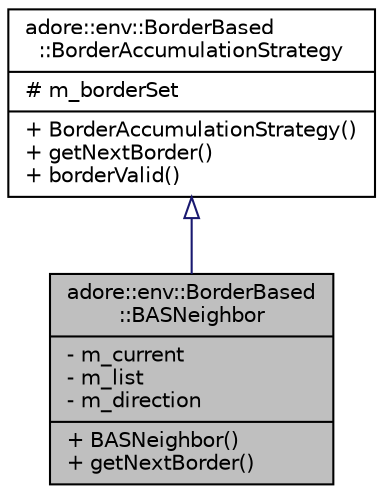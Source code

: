 digraph "adore::env::BorderBased::BASNeighbor"
{
 // LATEX_PDF_SIZE
  edge [fontname="Helvetica",fontsize="10",labelfontname="Helvetica",labelfontsize="10"];
  node [fontname="Helvetica",fontsize="10",shape=record];
  Node1 [label="{adore::env::BorderBased\l::BASNeighbor\n|- m_current\l- m_list\l- m_direction\l|+ BASNeighbor()\l+ getNextBorder()\l}",height=0.2,width=0.4,color="black", fillcolor="grey75", style="filled", fontcolor="black",tooltip="This class choses the left/right neighbors of a border sequence."];
  Node2 -> Node1 [dir="back",color="midnightblue",fontsize="10",style="solid",arrowtail="onormal",fontname="Helvetica"];
  Node2 [label="{adore::env::BorderBased\l::BorderAccumulationStrategy\n|# m_borderSet\l|+ BorderAccumulationStrategy()\l+ getNextBorder()\l+ borderValid()\l}",height=0.2,width=0.4,color="black", fillcolor="white", style="filled",URL="$classadore_1_1env_1_1BorderBased_1_1BorderAccumulationStrategy.html",tooltip="This class defines how successors of a border should be chosen."];
}
